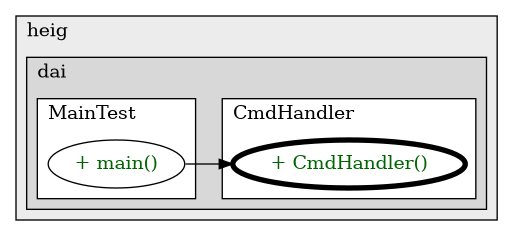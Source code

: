 @startuml

/' diagram meta data start
config=CallConfiguration;
{
  "rootMethod": "ch.heig.dai.lab.SMTP.CmdHandler#CmdHandler(String[])",
  "projectClassification": {
    "searchMode": "OpenProject", // OpenProject, AllProjects
    "includedProjects": "",
    "pathEndKeywords": "*.impl",
    "isClientPath": "",
    "isClientName": "",
    "isTestPath": "",
    "isTestName": "",
    "isMappingPath": "",
    "isMappingName": "",
    "isDataAccessPath": "",
    "isDataAccessName": "",
    "isDataStructurePath": "",
    "isDataStructureName": "",
    "isInterfaceStructuresPath": "",
    "isInterfaceStructuresName": "",
    "isEntryPointPath": "",
    "isEntryPointName": "",
    "treatFinalFieldsAsMandatory": false
  },
  "graphRestriction": {
    "classPackageExcludeFilter": "",
    "classPackageIncludeFilter": "ch.heig.dai.lab.SMTP",
    "classNameExcludeFilter": "",
    "classNameIncludeFilter": "*",
    "methodNameExcludeFilter": "",
    "methodNameIncludeFilter": "",
    "removeByInheritance": "", // inheritance/annotation based filtering is done in a second step
    "removeByAnnotation": "",
    "removeByClassPackage": "", // cleanup the graph after inheritance/annotation based filtering is done
    "removeByClassName": "",
    "cutMappings": false,
    "cutEnum": true,
    "cutTests": true,
    "cutClient": true,
    "cutDataAccess": true,
    "cutInterfaceStructures": true,
    "cutDataStructures": true,
    "cutGetterAndSetter": true,
    "cutConstructors": true
  },
  "graphTraversal": {
    "forwardDepth": 3,
    "backwardDepth": 3,
    "classPackageExcludeFilter": "",
    "classPackageIncludeFilter": "",
    "classNameExcludeFilter": "",
    "classNameIncludeFilter": "*",
    "methodNameExcludeFilter": "",
    "methodNameIncludeFilter": "",
    "hideMappings": false,
    "hideDataStructures": false,
    "hidePrivateMethods": true,
    "hideInterfaceCalls": true, // indirection: implementation -> interface (is hidden) -> implementation
    "onlyShowApplicationEntryPoints": false, // root node is included
    "useMethodCallsForStructureDiagram": "ForwardOnly" // ForwardOnly, BothDirections, No
  },
  "details": {
    "aggregation": "GroupByClass", // ByClass, GroupByClass, None
    "showMethodParametersTypes": false,
    "showMethodParametersNames": false,
    "showMethodReturnType": false,
    "showPackageLevels": 2,
    "showCallOrder": false,
    "edgeMode": "MethodsOnly", // TypesOnly, MethodsOnly, TypesAndMethods, MethodsAndDirectTypeUsage
    "showDetailedClassStructure": false
  },
  "rootClass": "ch.heig.dai.lab.SMTP.CmdHandler",
  "extensionCallbackMethod": "" // qualified.class.name#methodName - signature: public static String method(String)
}
diagram meta data end '/



digraph g {
    rankdir="LR"
    splines=polyline
    

'nodes 
subgraph cluster_3198683 { 
   	label=heig
	labeljust=l
	fillcolor="#ececec"
	style=filled
   
   subgraph cluster_885107207 { 
   	label=dai
	labeljust=l
	fillcolor="#d8d8d8"
	style=filled
   
   subgraph cluster_1126615434 { 
   	label=MainTest
	labeljust=l
	fillcolor=white
	style=filled
   
   MainTest1745489629XXXmain1859653459[
	label="+ main()"
	style=filled
	fillcolor=white
	tooltip="MainTest

null"
	fontcolor=darkgreen
];
} 

subgraph cluster_1999602053 { 
   	label=CmdHandler
	labeljust=l
	fillcolor=white
	style=filled
   
   CmdHandler1745489629XXXCmdHandler1859653459[
	label="+ CmdHandler()"
	style=filled
	fillcolor=white
	tooltip="CmdHandler

null"
	penwidth=4
	fontcolor=darkgreen
];
} 
} 
} 

'edges    
MainTest1745489629XXXmain1859653459 -> CmdHandler1745489629XXXCmdHandler1859653459;
    
}
@enduml